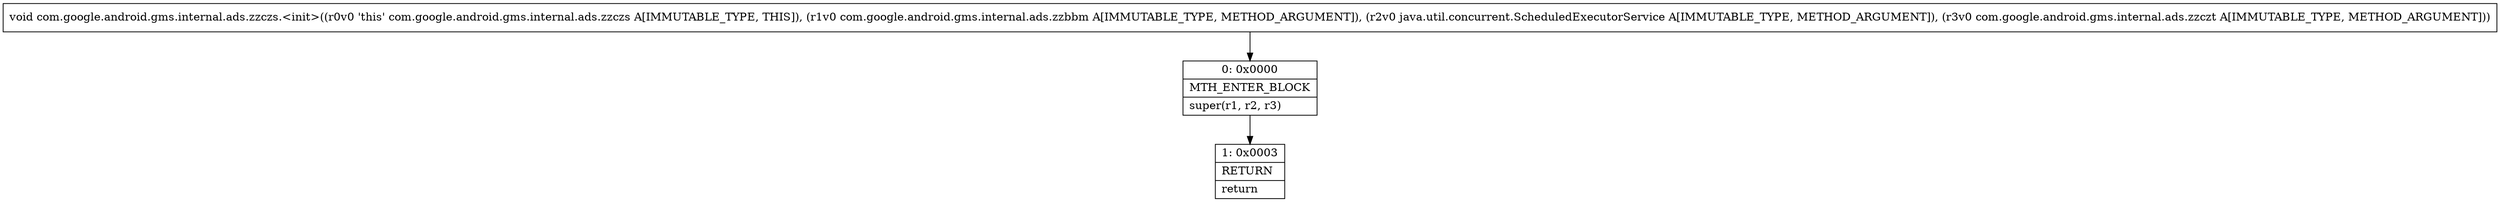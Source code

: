 digraph "CFG forcom.google.android.gms.internal.ads.zzczs.\<init\>(Lcom\/google\/android\/gms\/internal\/ads\/zzbbm;Ljava\/util\/concurrent\/ScheduledExecutorService;Lcom\/google\/android\/gms\/internal\/ads\/zzczt;)V" {
Node_0 [shape=record,label="{0\:\ 0x0000|MTH_ENTER_BLOCK\l|super(r1, r2, r3)\l}"];
Node_1 [shape=record,label="{1\:\ 0x0003|RETURN\l|return\l}"];
MethodNode[shape=record,label="{void com.google.android.gms.internal.ads.zzczs.\<init\>((r0v0 'this' com.google.android.gms.internal.ads.zzczs A[IMMUTABLE_TYPE, THIS]), (r1v0 com.google.android.gms.internal.ads.zzbbm A[IMMUTABLE_TYPE, METHOD_ARGUMENT]), (r2v0 java.util.concurrent.ScheduledExecutorService A[IMMUTABLE_TYPE, METHOD_ARGUMENT]), (r3v0 com.google.android.gms.internal.ads.zzczt A[IMMUTABLE_TYPE, METHOD_ARGUMENT])) }"];
MethodNode -> Node_0;
Node_0 -> Node_1;
}

